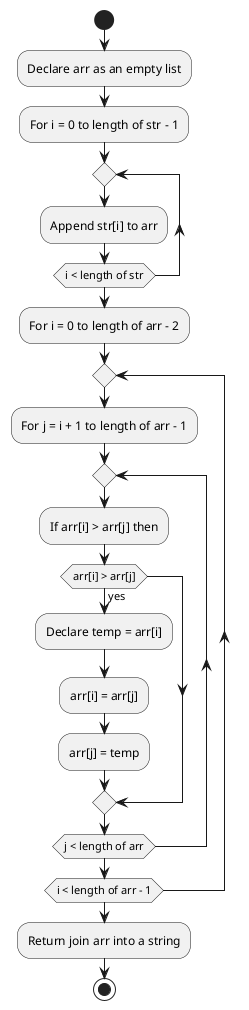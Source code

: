 @startuml
start

:Declare arr as an empty list;

:For i = 0 to length of str - 1;
repeat
    :Append str[i] to arr;

repeat while (i < length of str);

:For i = 0 to length of arr - 2;
repeat
    :For j = i + 1 to length of arr - 1;
    repeat
        :If arr[i] > arr[j] then;
        if (arr[i] > arr[j]) then (yes)
            :Declare temp = arr[i];
            :arr[i] = arr[j];
            :arr[j] = temp;
        endif
    repeat while (j < length of arr);

repeat while (i < length of arr - 1);

:Return join arr into a string;

stop
@enduml
